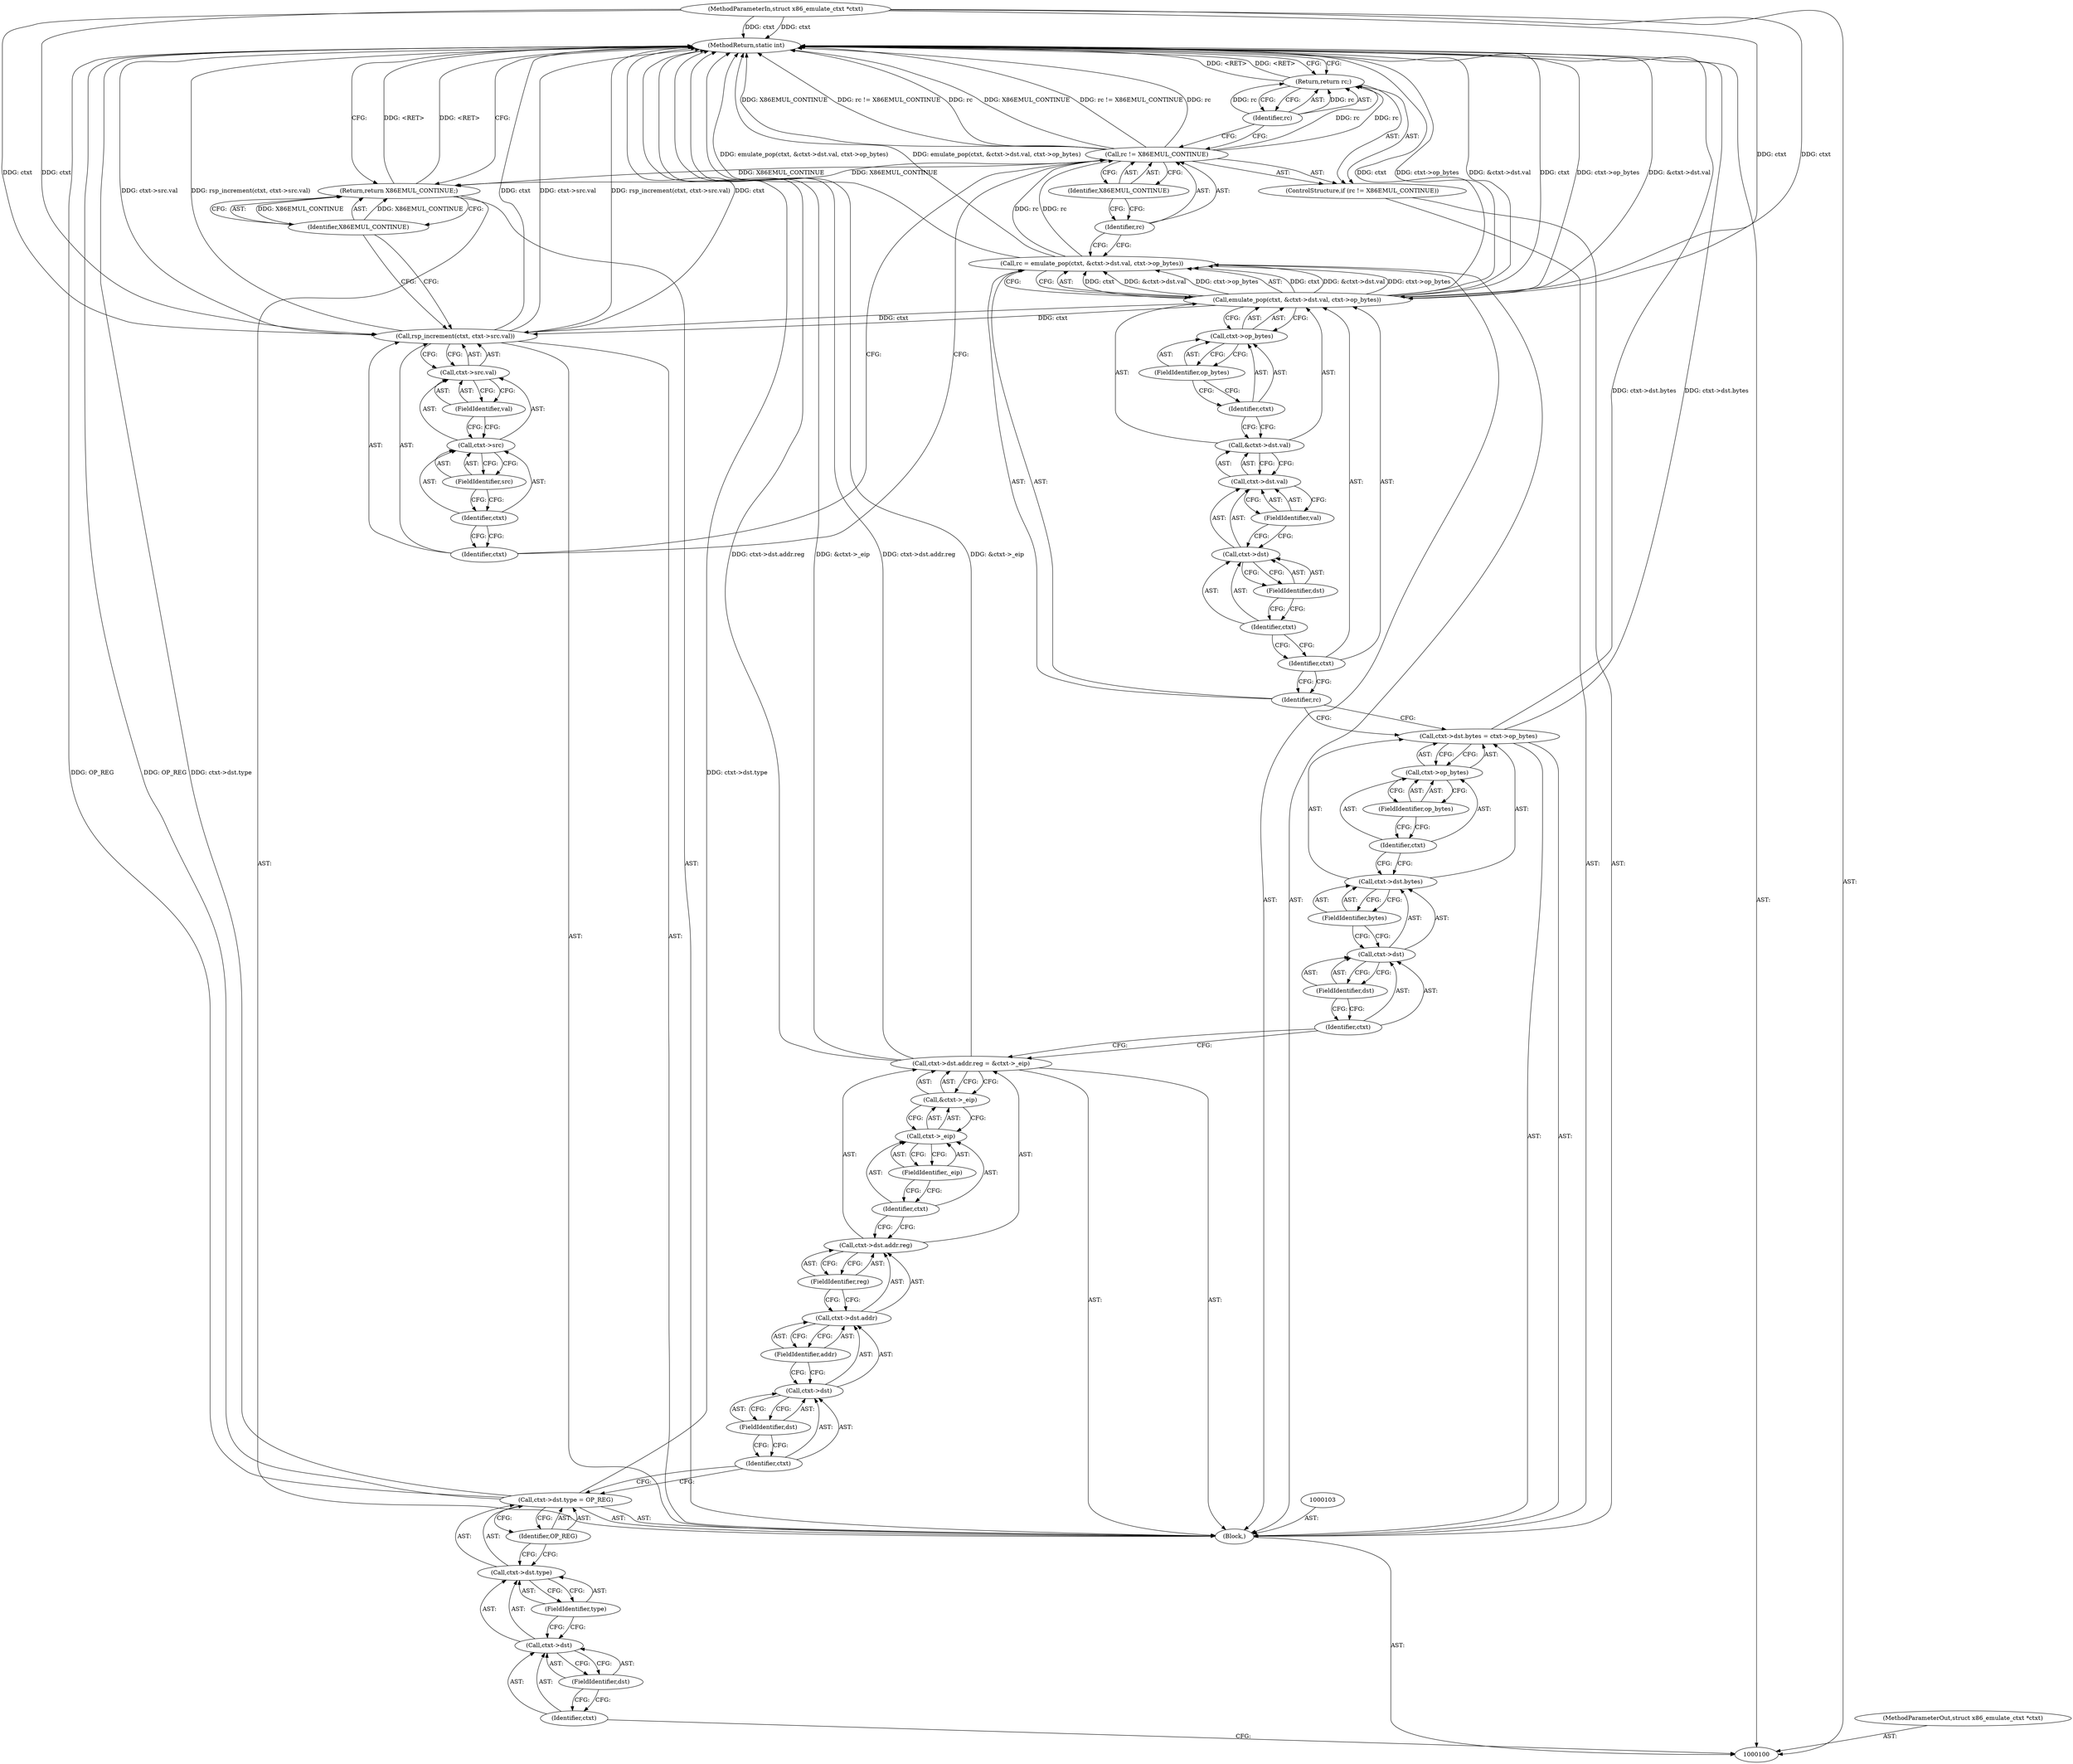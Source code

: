 digraph "1_linux_234f3ce485d54017f15cf5e0699cff4100121601_5" {
"1000160" [label="(MethodReturn,static int)"];
"1000101" [label="(MethodParameterIn,struct x86_emulate_ctxt *ctxt)"];
"1000202" [label="(MethodParameterOut,struct x86_emulate_ctxt *ctxt)"];
"1000150" [label="(Identifier,rc)"];
"1000149" [label="(Return,return rc;)"];
"1000152" [label="(Identifier,ctxt)"];
"1000151" [label="(Call,rsp_increment(ctxt, ctxt->src.val))"];
"1000153" [label="(Call,ctxt->src.val)"];
"1000154" [label="(Call,ctxt->src)"];
"1000155" [label="(Identifier,ctxt)"];
"1000156" [label="(FieldIdentifier,src)"];
"1000157" [label="(FieldIdentifier,val)"];
"1000158" [label="(Return,return X86EMUL_CONTINUE;)"];
"1000159" [label="(Identifier,X86EMUL_CONTINUE)"];
"1000102" [label="(Block,)"];
"1000104" [label="(Call,ctxt->dst.type = OP_REG)"];
"1000105" [label="(Call,ctxt->dst.type)"];
"1000106" [label="(Call,ctxt->dst)"];
"1000107" [label="(Identifier,ctxt)"];
"1000109" [label="(FieldIdentifier,type)"];
"1000110" [label="(Identifier,OP_REG)"];
"1000108" [label="(FieldIdentifier,dst)"];
"1000111" [label="(Call,ctxt->dst.addr.reg = &ctxt->_eip)"];
"1000112" [label="(Call,ctxt->dst.addr.reg)"];
"1000113" [label="(Call,ctxt->dst.addr)"];
"1000114" [label="(Call,ctxt->dst)"];
"1000115" [label="(Identifier,ctxt)"];
"1000117" [label="(FieldIdentifier,addr)"];
"1000118" [label="(FieldIdentifier,reg)"];
"1000119" [label="(Call,&ctxt->_eip)"];
"1000120" [label="(Call,ctxt->_eip)"];
"1000121" [label="(Identifier,ctxt)"];
"1000122" [label="(FieldIdentifier,_eip)"];
"1000116" [label="(FieldIdentifier,dst)"];
"1000123" [label="(Call,ctxt->dst.bytes = ctxt->op_bytes)"];
"1000124" [label="(Call,ctxt->dst.bytes)"];
"1000125" [label="(Call,ctxt->dst)"];
"1000126" [label="(Identifier,ctxt)"];
"1000128" [label="(FieldIdentifier,bytes)"];
"1000129" [label="(Call,ctxt->op_bytes)"];
"1000130" [label="(Identifier,ctxt)"];
"1000131" [label="(FieldIdentifier,op_bytes)"];
"1000127" [label="(FieldIdentifier,dst)"];
"1000132" [label="(Call,rc = emulate_pop(ctxt, &ctxt->dst.val, ctxt->op_bytes))"];
"1000133" [label="(Identifier,rc)"];
"1000135" [label="(Identifier,ctxt)"];
"1000136" [label="(Call,&ctxt->dst.val)"];
"1000137" [label="(Call,ctxt->dst.val)"];
"1000138" [label="(Call,ctxt->dst)"];
"1000139" [label="(Identifier,ctxt)"];
"1000140" [label="(FieldIdentifier,dst)"];
"1000141" [label="(FieldIdentifier,val)"];
"1000142" [label="(Call,ctxt->op_bytes)"];
"1000143" [label="(Identifier,ctxt)"];
"1000144" [label="(FieldIdentifier,op_bytes)"];
"1000134" [label="(Call,emulate_pop(ctxt, &ctxt->dst.val, ctxt->op_bytes))"];
"1000148" [label="(Identifier,X86EMUL_CONTINUE)"];
"1000145" [label="(ControlStructure,if (rc != X86EMUL_CONTINUE))"];
"1000146" [label="(Call,rc != X86EMUL_CONTINUE)"];
"1000147" [label="(Identifier,rc)"];
"1000160" -> "1000100"  [label="AST: "];
"1000160" -> "1000149"  [label="CFG: "];
"1000160" -> "1000158"  [label="CFG: "];
"1000149" -> "1000160"  [label="DDG: <RET>"];
"1000158" -> "1000160"  [label="DDG: <RET>"];
"1000134" -> "1000160"  [label="DDG: ctxt->op_bytes"];
"1000134" -> "1000160"  [label="DDG: &ctxt->dst.val"];
"1000134" -> "1000160"  [label="DDG: ctxt"];
"1000151" -> "1000160"  [label="DDG: rsp_increment(ctxt, ctxt->src.val)"];
"1000151" -> "1000160"  [label="DDG: ctxt"];
"1000151" -> "1000160"  [label="DDG: ctxt->src.val"];
"1000104" -> "1000160"  [label="DDG: ctxt->dst.type"];
"1000104" -> "1000160"  [label="DDG: OP_REG"];
"1000132" -> "1000160"  [label="DDG: emulate_pop(ctxt, &ctxt->dst.val, ctxt->op_bytes)"];
"1000146" -> "1000160"  [label="DDG: X86EMUL_CONTINUE"];
"1000146" -> "1000160"  [label="DDG: rc != X86EMUL_CONTINUE"];
"1000146" -> "1000160"  [label="DDG: rc"];
"1000111" -> "1000160"  [label="DDG: ctxt->dst.addr.reg"];
"1000111" -> "1000160"  [label="DDG: &ctxt->_eip"];
"1000123" -> "1000160"  [label="DDG: ctxt->dst.bytes"];
"1000101" -> "1000160"  [label="DDG: ctxt"];
"1000101" -> "1000100"  [label="AST: "];
"1000101" -> "1000160"  [label="DDG: ctxt"];
"1000101" -> "1000134"  [label="DDG: ctxt"];
"1000101" -> "1000151"  [label="DDG: ctxt"];
"1000202" -> "1000100"  [label="AST: "];
"1000150" -> "1000149"  [label="AST: "];
"1000150" -> "1000146"  [label="CFG: "];
"1000149" -> "1000150"  [label="CFG: "];
"1000150" -> "1000149"  [label="DDG: rc"];
"1000149" -> "1000145"  [label="AST: "];
"1000149" -> "1000150"  [label="CFG: "];
"1000150" -> "1000149"  [label="AST: "];
"1000160" -> "1000149"  [label="CFG: "];
"1000149" -> "1000160"  [label="DDG: <RET>"];
"1000150" -> "1000149"  [label="DDG: rc"];
"1000146" -> "1000149"  [label="DDG: rc"];
"1000152" -> "1000151"  [label="AST: "];
"1000152" -> "1000146"  [label="CFG: "];
"1000155" -> "1000152"  [label="CFG: "];
"1000151" -> "1000102"  [label="AST: "];
"1000151" -> "1000153"  [label="CFG: "];
"1000152" -> "1000151"  [label="AST: "];
"1000153" -> "1000151"  [label="AST: "];
"1000159" -> "1000151"  [label="CFG: "];
"1000151" -> "1000160"  [label="DDG: rsp_increment(ctxt, ctxt->src.val)"];
"1000151" -> "1000160"  [label="DDG: ctxt"];
"1000151" -> "1000160"  [label="DDG: ctxt->src.val"];
"1000134" -> "1000151"  [label="DDG: ctxt"];
"1000101" -> "1000151"  [label="DDG: ctxt"];
"1000153" -> "1000151"  [label="AST: "];
"1000153" -> "1000157"  [label="CFG: "];
"1000154" -> "1000153"  [label="AST: "];
"1000157" -> "1000153"  [label="AST: "];
"1000151" -> "1000153"  [label="CFG: "];
"1000154" -> "1000153"  [label="AST: "];
"1000154" -> "1000156"  [label="CFG: "];
"1000155" -> "1000154"  [label="AST: "];
"1000156" -> "1000154"  [label="AST: "];
"1000157" -> "1000154"  [label="CFG: "];
"1000155" -> "1000154"  [label="AST: "];
"1000155" -> "1000152"  [label="CFG: "];
"1000156" -> "1000155"  [label="CFG: "];
"1000156" -> "1000154"  [label="AST: "];
"1000156" -> "1000155"  [label="CFG: "];
"1000154" -> "1000156"  [label="CFG: "];
"1000157" -> "1000153"  [label="AST: "];
"1000157" -> "1000154"  [label="CFG: "];
"1000153" -> "1000157"  [label="CFG: "];
"1000158" -> "1000102"  [label="AST: "];
"1000158" -> "1000159"  [label="CFG: "];
"1000159" -> "1000158"  [label="AST: "];
"1000160" -> "1000158"  [label="CFG: "];
"1000158" -> "1000160"  [label="DDG: <RET>"];
"1000159" -> "1000158"  [label="DDG: X86EMUL_CONTINUE"];
"1000146" -> "1000158"  [label="DDG: X86EMUL_CONTINUE"];
"1000159" -> "1000158"  [label="AST: "];
"1000159" -> "1000151"  [label="CFG: "];
"1000158" -> "1000159"  [label="CFG: "];
"1000159" -> "1000158"  [label="DDG: X86EMUL_CONTINUE"];
"1000102" -> "1000100"  [label="AST: "];
"1000103" -> "1000102"  [label="AST: "];
"1000104" -> "1000102"  [label="AST: "];
"1000111" -> "1000102"  [label="AST: "];
"1000123" -> "1000102"  [label="AST: "];
"1000132" -> "1000102"  [label="AST: "];
"1000145" -> "1000102"  [label="AST: "];
"1000151" -> "1000102"  [label="AST: "];
"1000158" -> "1000102"  [label="AST: "];
"1000104" -> "1000102"  [label="AST: "];
"1000104" -> "1000110"  [label="CFG: "];
"1000105" -> "1000104"  [label="AST: "];
"1000110" -> "1000104"  [label="AST: "];
"1000115" -> "1000104"  [label="CFG: "];
"1000104" -> "1000160"  [label="DDG: ctxt->dst.type"];
"1000104" -> "1000160"  [label="DDG: OP_REG"];
"1000105" -> "1000104"  [label="AST: "];
"1000105" -> "1000109"  [label="CFG: "];
"1000106" -> "1000105"  [label="AST: "];
"1000109" -> "1000105"  [label="AST: "];
"1000110" -> "1000105"  [label="CFG: "];
"1000106" -> "1000105"  [label="AST: "];
"1000106" -> "1000108"  [label="CFG: "];
"1000107" -> "1000106"  [label="AST: "];
"1000108" -> "1000106"  [label="AST: "];
"1000109" -> "1000106"  [label="CFG: "];
"1000107" -> "1000106"  [label="AST: "];
"1000107" -> "1000100"  [label="CFG: "];
"1000108" -> "1000107"  [label="CFG: "];
"1000109" -> "1000105"  [label="AST: "];
"1000109" -> "1000106"  [label="CFG: "];
"1000105" -> "1000109"  [label="CFG: "];
"1000110" -> "1000104"  [label="AST: "];
"1000110" -> "1000105"  [label="CFG: "];
"1000104" -> "1000110"  [label="CFG: "];
"1000108" -> "1000106"  [label="AST: "];
"1000108" -> "1000107"  [label="CFG: "];
"1000106" -> "1000108"  [label="CFG: "];
"1000111" -> "1000102"  [label="AST: "];
"1000111" -> "1000119"  [label="CFG: "];
"1000112" -> "1000111"  [label="AST: "];
"1000119" -> "1000111"  [label="AST: "];
"1000126" -> "1000111"  [label="CFG: "];
"1000111" -> "1000160"  [label="DDG: ctxt->dst.addr.reg"];
"1000111" -> "1000160"  [label="DDG: &ctxt->_eip"];
"1000112" -> "1000111"  [label="AST: "];
"1000112" -> "1000118"  [label="CFG: "];
"1000113" -> "1000112"  [label="AST: "];
"1000118" -> "1000112"  [label="AST: "];
"1000121" -> "1000112"  [label="CFG: "];
"1000113" -> "1000112"  [label="AST: "];
"1000113" -> "1000117"  [label="CFG: "];
"1000114" -> "1000113"  [label="AST: "];
"1000117" -> "1000113"  [label="AST: "];
"1000118" -> "1000113"  [label="CFG: "];
"1000114" -> "1000113"  [label="AST: "];
"1000114" -> "1000116"  [label="CFG: "];
"1000115" -> "1000114"  [label="AST: "];
"1000116" -> "1000114"  [label="AST: "];
"1000117" -> "1000114"  [label="CFG: "];
"1000115" -> "1000114"  [label="AST: "];
"1000115" -> "1000104"  [label="CFG: "];
"1000116" -> "1000115"  [label="CFG: "];
"1000117" -> "1000113"  [label="AST: "];
"1000117" -> "1000114"  [label="CFG: "];
"1000113" -> "1000117"  [label="CFG: "];
"1000118" -> "1000112"  [label="AST: "];
"1000118" -> "1000113"  [label="CFG: "];
"1000112" -> "1000118"  [label="CFG: "];
"1000119" -> "1000111"  [label="AST: "];
"1000119" -> "1000120"  [label="CFG: "];
"1000120" -> "1000119"  [label="AST: "];
"1000111" -> "1000119"  [label="CFG: "];
"1000120" -> "1000119"  [label="AST: "];
"1000120" -> "1000122"  [label="CFG: "];
"1000121" -> "1000120"  [label="AST: "];
"1000122" -> "1000120"  [label="AST: "];
"1000119" -> "1000120"  [label="CFG: "];
"1000121" -> "1000120"  [label="AST: "];
"1000121" -> "1000112"  [label="CFG: "];
"1000122" -> "1000121"  [label="CFG: "];
"1000122" -> "1000120"  [label="AST: "];
"1000122" -> "1000121"  [label="CFG: "];
"1000120" -> "1000122"  [label="CFG: "];
"1000116" -> "1000114"  [label="AST: "];
"1000116" -> "1000115"  [label="CFG: "];
"1000114" -> "1000116"  [label="CFG: "];
"1000123" -> "1000102"  [label="AST: "];
"1000123" -> "1000129"  [label="CFG: "];
"1000124" -> "1000123"  [label="AST: "];
"1000129" -> "1000123"  [label="AST: "];
"1000133" -> "1000123"  [label="CFG: "];
"1000123" -> "1000160"  [label="DDG: ctxt->dst.bytes"];
"1000124" -> "1000123"  [label="AST: "];
"1000124" -> "1000128"  [label="CFG: "];
"1000125" -> "1000124"  [label="AST: "];
"1000128" -> "1000124"  [label="AST: "];
"1000130" -> "1000124"  [label="CFG: "];
"1000125" -> "1000124"  [label="AST: "];
"1000125" -> "1000127"  [label="CFG: "];
"1000126" -> "1000125"  [label="AST: "];
"1000127" -> "1000125"  [label="AST: "];
"1000128" -> "1000125"  [label="CFG: "];
"1000126" -> "1000125"  [label="AST: "];
"1000126" -> "1000111"  [label="CFG: "];
"1000127" -> "1000126"  [label="CFG: "];
"1000128" -> "1000124"  [label="AST: "];
"1000128" -> "1000125"  [label="CFG: "];
"1000124" -> "1000128"  [label="CFG: "];
"1000129" -> "1000123"  [label="AST: "];
"1000129" -> "1000131"  [label="CFG: "];
"1000130" -> "1000129"  [label="AST: "];
"1000131" -> "1000129"  [label="AST: "];
"1000123" -> "1000129"  [label="CFG: "];
"1000130" -> "1000129"  [label="AST: "];
"1000130" -> "1000124"  [label="CFG: "];
"1000131" -> "1000130"  [label="CFG: "];
"1000131" -> "1000129"  [label="AST: "];
"1000131" -> "1000130"  [label="CFG: "];
"1000129" -> "1000131"  [label="CFG: "];
"1000127" -> "1000125"  [label="AST: "];
"1000127" -> "1000126"  [label="CFG: "];
"1000125" -> "1000127"  [label="CFG: "];
"1000132" -> "1000102"  [label="AST: "];
"1000132" -> "1000134"  [label="CFG: "];
"1000133" -> "1000132"  [label="AST: "];
"1000134" -> "1000132"  [label="AST: "];
"1000147" -> "1000132"  [label="CFG: "];
"1000132" -> "1000160"  [label="DDG: emulate_pop(ctxt, &ctxt->dst.val, ctxt->op_bytes)"];
"1000134" -> "1000132"  [label="DDG: ctxt"];
"1000134" -> "1000132"  [label="DDG: &ctxt->dst.val"];
"1000134" -> "1000132"  [label="DDG: ctxt->op_bytes"];
"1000132" -> "1000146"  [label="DDG: rc"];
"1000133" -> "1000132"  [label="AST: "];
"1000133" -> "1000123"  [label="CFG: "];
"1000135" -> "1000133"  [label="CFG: "];
"1000135" -> "1000134"  [label="AST: "];
"1000135" -> "1000133"  [label="CFG: "];
"1000139" -> "1000135"  [label="CFG: "];
"1000136" -> "1000134"  [label="AST: "];
"1000136" -> "1000137"  [label="CFG: "];
"1000137" -> "1000136"  [label="AST: "];
"1000143" -> "1000136"  [label="CFG: "];
"1000137" -> "1000136"  [label="AST: "];
"1000137" -> "1000141"  [label="CFG: "];
"1000138" -> "1000137"  [label="AST: "];
"1000141" -> "1000137"  [label="AST: "];
"1000136" -> "1000137"  [label="CFG: "];
"1000138" -> "1000137"  [label="AST: "];
"1000138" -> "1000140"  [label="CFG: "];
"1000139" -> "1000138"  [label="AST: "];
"1000140" -> "1000138"  [label="AST: "];
"1000141" -> "1000138"  [label="CFG: "];
"1000139" -> "1000138"  [label="AST: "];
"1000139" -> "1000135"  [label="CFG: "];
"1000140" -> "1000139"  [label="CFG: "];
"1000140" -> "1000138"  [label="AST: "];
"1000140" -> "1000139"  [label="CFG: "];
"1000138" -> "1000140"  [label="CFG: "];
"1000141" -> "1000137"  [label="AST: "];
"1000141" -> "1000138"  [label="CFG: "];
"1000137" -> "1000141"  [label="CFG: "];
"1000142" -> "1000134"  [label="AST: "];
"1000142" -> "1000144"  [label="CFG: "];
"1000143" -> "1000142"  [label="AST: "];
"1000144" -> "1000142"  [label="AST: "];
"1000134" -> "1000142"  [label="CFG: "];
"1000143" -> "1000142"  [label="AST: "];
"1000143" -> "1000136"  [label="CFG: "];
"1000144" -> "1000143"  [label="CFG: "];
"1000144" -> "1000142"  [label="AST: "];
"1000144" -> "1000143"  [label="CFG: "];
"1000142" -> "1000144"  [label="CFG: "];
"1000134" -> "1000132"  [label="AST: "];
"1000134" -> "1000142"  [label="CFG: "];
"1000135" -> "1000134"  [label="AST: "];
"1000136" -> "1000134"  [label="AST: "];
"1000142" -> "1000134"  [label="AST: "];
"1000132" -> "1000134"  [label="CFG: "];
"1000134" -> "1000160"  [label="DDG: ctxt->op_bytes"];
"1000134" -> "1000160"  [label="DDG: &ctxt->dst.val"];
"1000134" -> "1000160"  [label="DDG: ctxt"];
"1000134" -> "1000132"  [label="DDG: ctxt"];
"1000134" -> "1000132"  [label="DDG: &ctxt->dst.val"];
"1000134" -> "1000132"  [label="DDG: ctxt->op_bytes"];
"1000101" -> "1000134"  [label="DDG: ctxt"];
"1000134" -> "1000151"  [label="DDG: ctxt"];
"1000148" -> "1000146"  [label="AST: "];
"1000148" -> "1000147"  [label="CFG: "];
"1000146" -> "1000148"  [label="CFG: "];
"1000145" -> "1000102"  [label="AST: "];
"1000146" -> "1000145"  [label="AST: "];
"1000149" -> "1000145"  [label="AST: "];
"1000146" -> "1000145"  [label="AST: "];
"1000146" -> "1000148"  [label="CFG: "];
"1000147" -> "1000146"  [label="AST: "];
"1000148" -> "1000146"  [label="AST: "];
"1000150" -> "1000146"  [label="CFG: "];
"1000152" -> "1000146"  [label="CFG: "];
"1000146" -> "1000160"  [label="DDG: X86EMUL_CONTINUE"];
"1000146" -> "1000160"  [label="DDG: rc != X86EMUL_CONTINUE"];
"1000146" -> "1000160"  [label="DDG: rc"];
"1000132" -> "1000146"  [label="DDG: rc"];
"1000146" -> "1000149"  [label="DDG: rc"];
"1000146" -> "1000158"  [label="DDG: X86EMUL_CONTINUE"];
"1000147" -> "1000146"  [label="AST: "];
"1000147" -> "1000132"  [label="CFG: "];
"1000148" -> "1000147"  [label="CFG: "];
}
